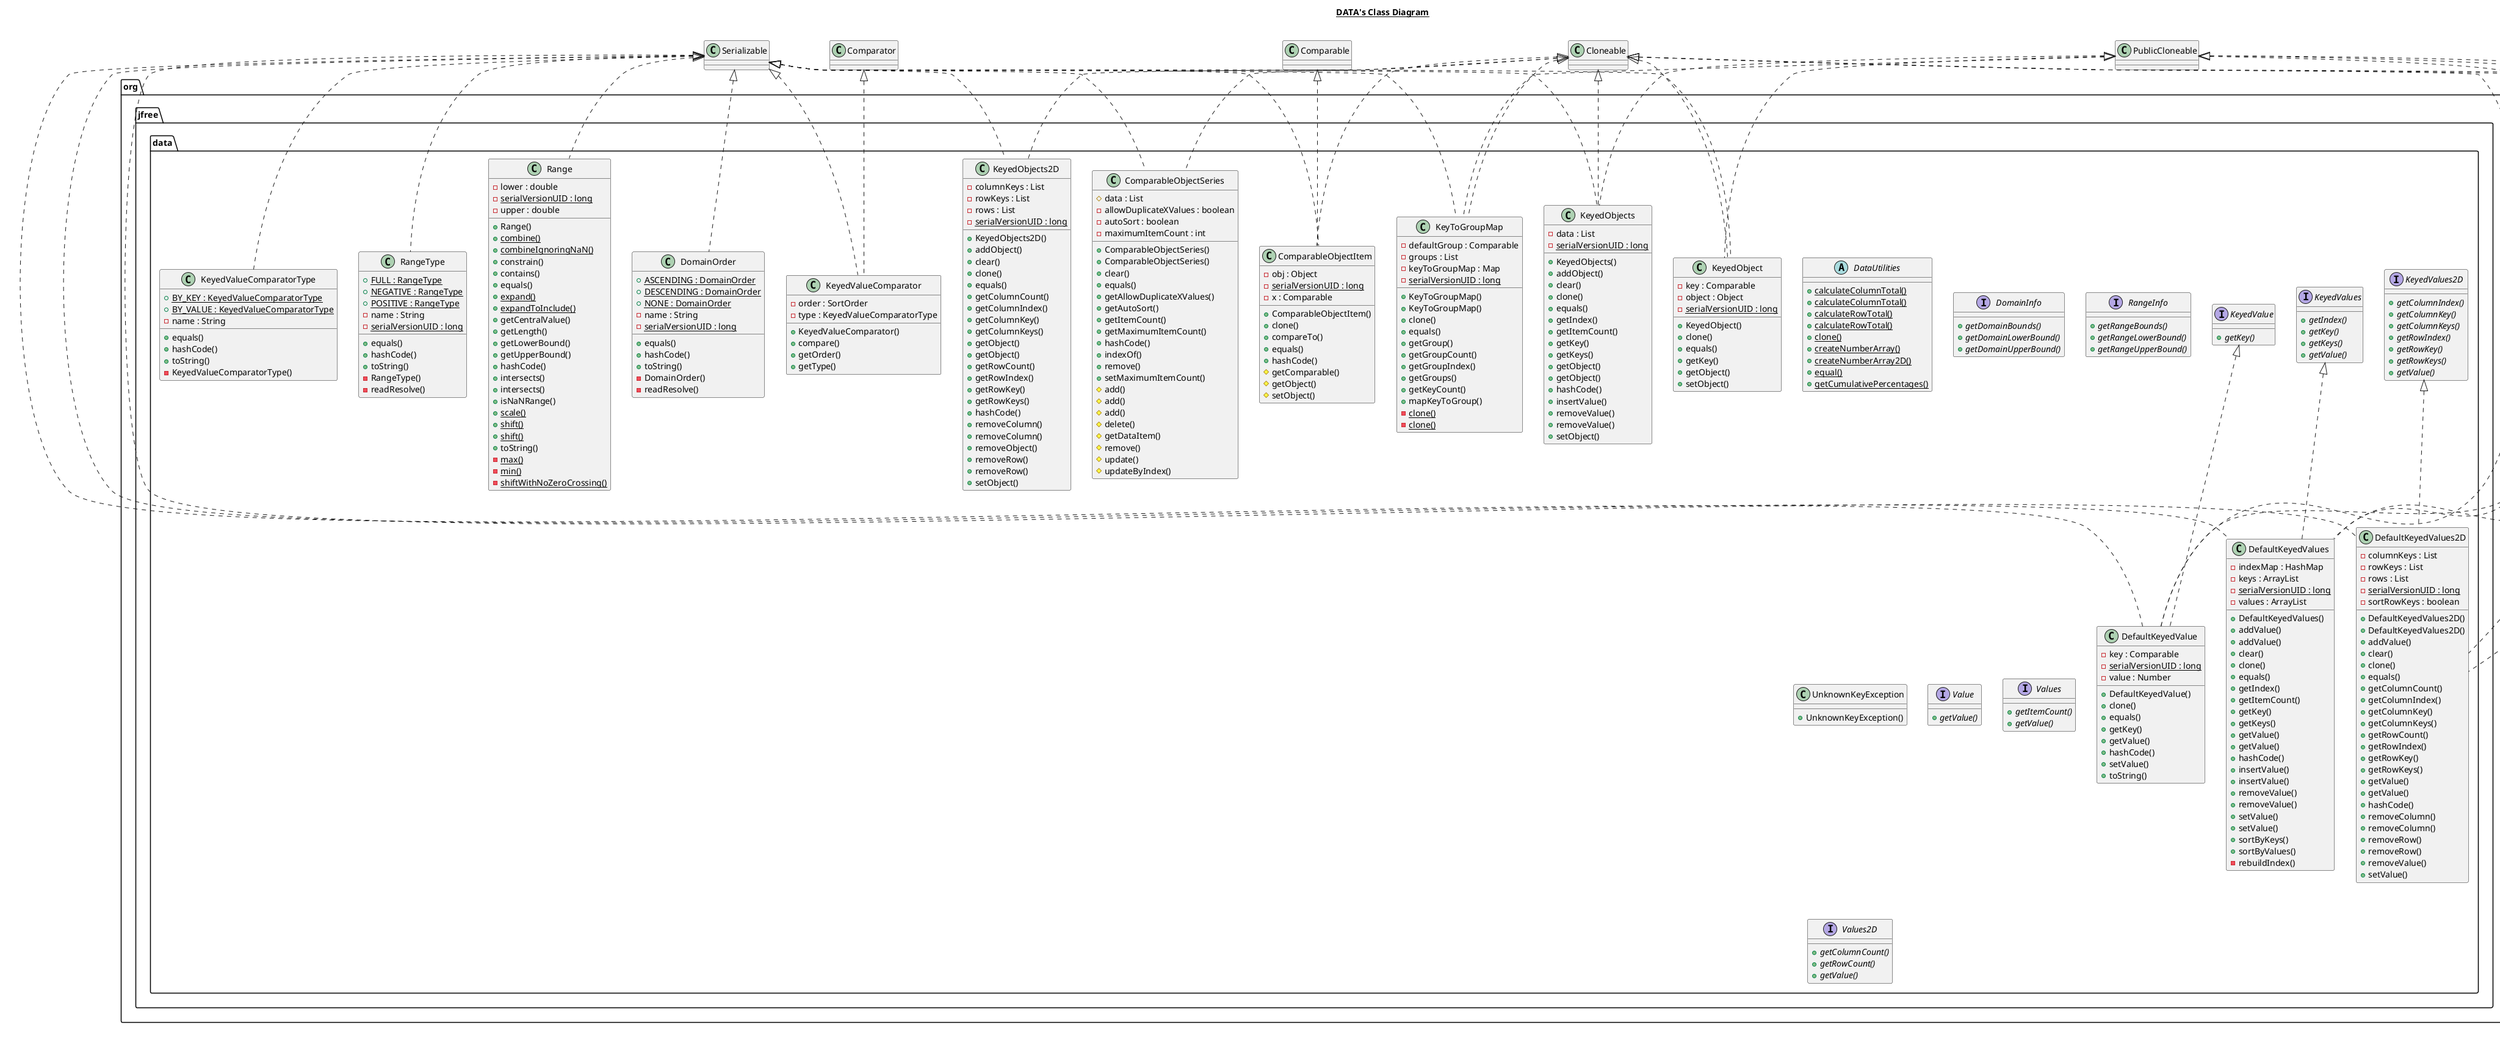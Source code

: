 @startuml

title __DATA's Class Diagram__\n

  namespace org.jfree.data {
    class org.jfree.data.ComparableObjectItem {
        - obj : Object
        {static} - serialVersionUID : long
        - x : Comparable
        + ComparableObjectItem()
        + clone()
        + compareTo()
        + equals()
        + hashCode()
        # getComparable()
        # getObject()
        # setObject()
    }
  }
  

  namespace org.jfree.data {
    class org.jfree.data.ComparableObjectSeries {
        # data : List
        - allowDuplicateXValues : boolean
        - autoSort : boolean
        - maximumItemCount : int
        + ComparableObjectSeries()
        + ComparableObjectSeries()
        + clear()
        + equals()
        + getAllowDuplicateXValues()
        + getAutoSort()
        + getItemCount()
        + getMaximumItemCount()
        + hashCode()
        + indexOf()
        + remove()
        + setMaximumItemCount()
        # add()
        # add()
        # add()
        # delete()
        # getDataItem()
        # remove()
        # update()
        # updateByIndex()
    }
  }
  

  namespace org.jfree.data {
    abstract class org.jfree.data.DataUtilities {
        {static} + calculateColumnTotal()
        {static} + calculateColumnTotal()
        {static} + calculateRowTotal()
        {static} + calculateRowTotal()
        {static} + clone()
        {static} + createNumberArray()
        {static} + createNumberArray2D()
        {static} + equal()
        {static} + getCumulativePercentages()
    }
  }
  

  namespace org.jfree.data {
    class org.jfree.data.DefaultKeyedValue {
        - key : Comparable
        {static} - serialVersionUID : long
        - value : Number
        + DefaultKeyedValue()
        + clone()
        + equals()
        + getKey()
        + getValue()
        + hashCode()
        + setValue()
        + toString()
    }
  }
  

  namespace org.jfree.data {
    class org.jfree.data.DefaultKeyedValues {
        - indexMap : HashMap
        - keys : ArrayList
        {static} - serialVersionUID : long
        - values : ArrayList
        + DefaultKeyedValues()
        + addValue()
        + addValue()
        + clear()
        + clone()
        + equals()
        + getIndex()
        + getItemCount()
        + getKey()
        + getKeys()
        + getValue()
        + getValue()
        + hashCode()
        + insertValue()
        + insertValue()
        + removeValue()
        + removeValue()
        + setValue()
        + setValue()
        + sortByKeys()
        + sortByValues()
        - rebuildIndex()
    }
  }
  

  namespace org.jfree.data {
    class org.jfree.data.DefaultKeyedValues2D {
        - columnKeys : List
        - rowKeys : List
        - rows : List
        {static} - serialVersionUID : long
        - sortRowKeys : boolean
        + DefaultKeyedValues2D()
        + DefaultKeyedValues2D()
        + addValue()
        + clear()
        + clone()
        + equals()
        + getColumnCount()
        + getColumnIndex()
        + getColumnKey()
        + getColumnKeys()
        + getRowCount()
        + getRowIndex()
        + getRowKey()
        + getRowKeys()
        + getValue()
        + getValue()
        + hashCode()
        + removeColumn()
        + removeColumn()
        + removeRow()
        + removeRow()
        + removeValue()
        + setValue()
    }
  }
  

  namespace org.jfree.data {
    interface org.jfree.data.DomainInfo {
        {abstract} + getDomainBounds()
        {abstract} + getDomainLowerBound()
        {abstract} + getDomainUpperBound()
    }
  }
  

  namespace org.jfree.data {
    class org.jfree.data.DomainOrder {
        {static} + ASCENDING : DomainOrder
        {static} + DESCENDING : DomainOrder
        {static} + NONE : DomainOrder
        - name : String
        {static} - serialVersionUID : long
        + equals()
        + hashCode()
        + toString()
        - DomainOrder()
        - readResolve()
    }
  }
  

  namespace org.jfree.data {
    class org.jfree.data.KeyToGroupMap {
        - defaultGroup : Comparable
        - groups : List
        - keyToGroupMap : Map
        {static} - serialVersionUID : long
        + KeyToGroupMap()
        + KeyToGroupMap()
        + clone()
        + equals()
        + getGroup()
        + getGroupCount()
        + getGroupIndex()
        + getGroups()
        + getKeyCount()
        + mapKeyToGroup()
        {static} - clone()
        {static} - clone()
    }
  }
  

  namespace org.jfree.data {
    class org.jfree.data.KeyedObject {
        - key : Comparable
        - object : Object
        {static} - serialVersionUID : long
        + KeyedObject()
        + clone()
        + equals()
        + getKey()
        + getObject()
        + setObject()
    }
  }
  

  namespace org.jfree.data {
    class org.jfree.data.KeyedObjects {
        - data : List
        {static} - serialVersionUID : long
        + KeyedObjects()
        + addObject()
        + clear()
        + clone()
        + equals()
        + getIndex()
        + getItemCount()
        + getKey()
        + getKeys()
        + getObject()
        + getObject()
        + hashCode()
        + insertValue()
        + removeValue()
        + removeValue()
        + setObject()
    }
  }
  

  namespace org.jfree.data {
    class org.jfree.data.KeyedObjects2D {
        - columnKeys : List
        - rowKeys : List
        - rows : List
        {static} - serialVersionUID : long
        + KeyedObjects2D()
        + addObject()
        + clear()
        + clone()
        + equals()
        + getColumnCount()
        + getColumnIndex()
        + getColumnKey()
        + getColumnKeys()
        + getObject()
        + getObject()
        + getRowCount()
        + getRowIndex()
        + getRowKey()
        + getRowKeys()
        + hashCode()
        + removeColumn()
        + removeColumn()
        + removeObject()
        + removeRow()
        + removeRow()
        + setObject()
    }
  }
  

  namespace org.jfree.data {
    interface org.jfree.data.KeyedValue {
        {abstract} + getKey()
    }
  }
  

  namespace org.jfree.data {
    class org.jfree.data.KeyedValueComparator {
        - order : SortOrder
        - type : KeyedValueComparatorType
        + KeyedValueComparator()
        + compare()
        + getOrder()
        + getType()
    }
  }
  

  namespace org.jfree.data {
    class org.jfree.data.KeyedValueComparatorType {
        {static} + BY_KEY : KeyedValueComparatorType
        {static} + BY_VALUE : KeyedValueComparatorType
        - name : String
        + equals()
        + hashCode()
        + toString()
        - KeyedValueComparatorType()
    }
  }
  

  namespace org.jfree.data {
    interface org.jfree.data.KeyedValues {
        {abstract} + getIndex()
        {abstract} + getKey()
        {abstract} + getKeys()
        {abstract} + getValue()
    }
  }
  

  namespace org.jfree.data {
    interface org.jfree.data.KeyedValues2D {
        {abstract} + getColumnIndex()
        {abstract} + getColumnKey()
        {abstract} + getColumnKeys()
        {abstract} + getRowIndex()
        {abstract} + getRowKey()
        {abstract} + getRowKeys()
        {abstract} + getValue()
    }
  }
  

  namespace org.jfree.data {
    class org.jfree.data.Range {
        - lower : double
        {static} - serialVersionUID : long
        - upper : double
        + Range()
        {static} + combine()
        {static} + combineIgnoringNaN()
        + constrain()
        + contains()
        + equals()
        {static} + expand()
        {static} + expandToInclude()
        + getCentralValue()
        + getLength()
        + getLowerBound()
        + getUpperBound()
        + hashCode()
        + intersects()
        + intersects()
        + isNaNRange()
        {static} + scale()
        {static} + shift()
        {static} + shift()
        + toString()
        {static} - max()
        {static} - min()
        {static} - shiftWithNoZeroCrossing()
    }
  }
  

  namespace org.jfree.data {
    interface org.jfree.data.RangeInfo {
        {abstract} + getRangeBounds()
        {abstract} + getRangeLowerBound()
        {abstract} + getRangeUpperBound()
    }
  }
  

  namespace org.jfree.data {
    class org.jfree.data.RangeType {
        {static} + FULL : RangeType
        {static} + NEGATIVE : RangeType
        {static} + POSITIVE : RangeType
        - name : String
        {static} - serialVersionUID : long
        + equals()
        + hashCode()
        + toString()
        - RangeType()
        - readResolve()
    }
  }
  

  namespace org.jfree.data {
    class org.jfree.data.UnknownKeyException {
        + UnknownKeyException()
    }
  }
  

  namespace org.jfree.data {
    interface org.jfree.data.Value {
        {abstract} + getValue()
    }
  }
  

  namespace org.jfree.data {
    interface org.jfree.data.Values {
        {abstract} + getItemCount()
        {abstract} + getValue()
    }
  }
  

  namespace org.jfree.data {
    interface org.jfree.data.Values2D {
        {abstract} + getColumnCount()
        {abstract} + getRowCount()
        {abstract} + getValue()
    }
  }
  

  org.jfree.data.ComparableObjectItem .up.|> Cloneable
  org.jfree.data.ComparableObjectItem .up.|> Comparable
  org.jfree.data.ComparableObjectItem .up.|> Serializable
  org.jfree.data.ComparableObjectSeries .up.|> Cloneable
  org.jfree.data.ComparableObjectSeries .up.|> Serializable
  org.jfree.data.DefaultKeyedValue .up.|> Cloneable
  org.jfree.data.DefaultKeyedValue .up.|> KeyedValue
  org.jfree.data.DefaultKeyedValue .up.|> PublicCloneable
  org.jfree.data.DefaultKeyedValue .up.|> Serializable
  org.jfree.data.DefaultKeyedValues .up.|> Cloneable
  org.jfree.data.DefaultKeyedValues .up.|> KeyedValues
  org.jfree.data.DefaultKeyedValues .up.|> PublicCloneable
  org.jfree.data.DefaultKeyedValues .up.|> Serializable
  org.jfree.data.DefaultKeyedValues2D .up.|> Cloneable
  org.jfree.data.DefaultKeyedValues2D .up.|> KeyedValues2D
  org.jfree.data.DefaultKeyedValues2D .up.|> PublicCloneable
  org.jfree.data.DefaultKeyedValues2D .up.|> Serializable
  org.jfree.data.DomainOrder .up.|> Serializable
  org.jfree.data.KeyToGroupMap .up.|> Cloneable
  org.jfree.data.KeyToGroupMap .up.|> PublicCloneable
  org.jfree.data.KeyToGroupMap .up.|> Serializable
  org.jfree.data.KeyedObject .up.|> Cloneable
  org.jfree.data.KeyedObject .up.|> PublicCloneable
  org.jfree.data.KeyedObject .up.|> Serializable
  org.jfree.data.KeyedObjects .up.|> Cloneable
  org.jfree.data.KeyedObjects .up.|> PublicCloneable
  org.jfree.data.KeyedObjects .up.|> Serializable
  org.jfree.data.KeyedObjects2D .up.|> Cloneable
  org.jfree.data.KeyedObjects2D .up.|> Serializable
  org.jfree.data.KeyedValueComparator .up.|> Comparator
  org.jfree.data.KeyedValueComparator .up.|> Serializable
  org.jfree.data.KeyedValueComparatorType .up.|> Serializable
  org.jfree.data.Range .up.|> Serializable
  org.jfree.data.RangeType .up.|> Serializable


right footer


PlantUML diagram generated by SketchIt! (https://bitbucket.org/pmesmeur/sketch.it)
For more information about this tool, please contact philippe.mesmeur@gmail.com
endfooter

@enduml
